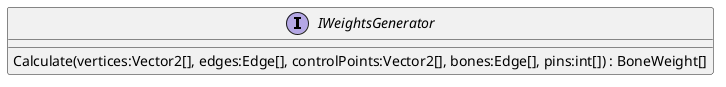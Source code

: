 @startuml
interface IWeightsGenerator {
    Calculate(vertices:Vector2[], edges:Edge[], controlPoints:Vector2[], bones:Edge[], pins:int[]) : BoneWeight[]
}
@enduml
